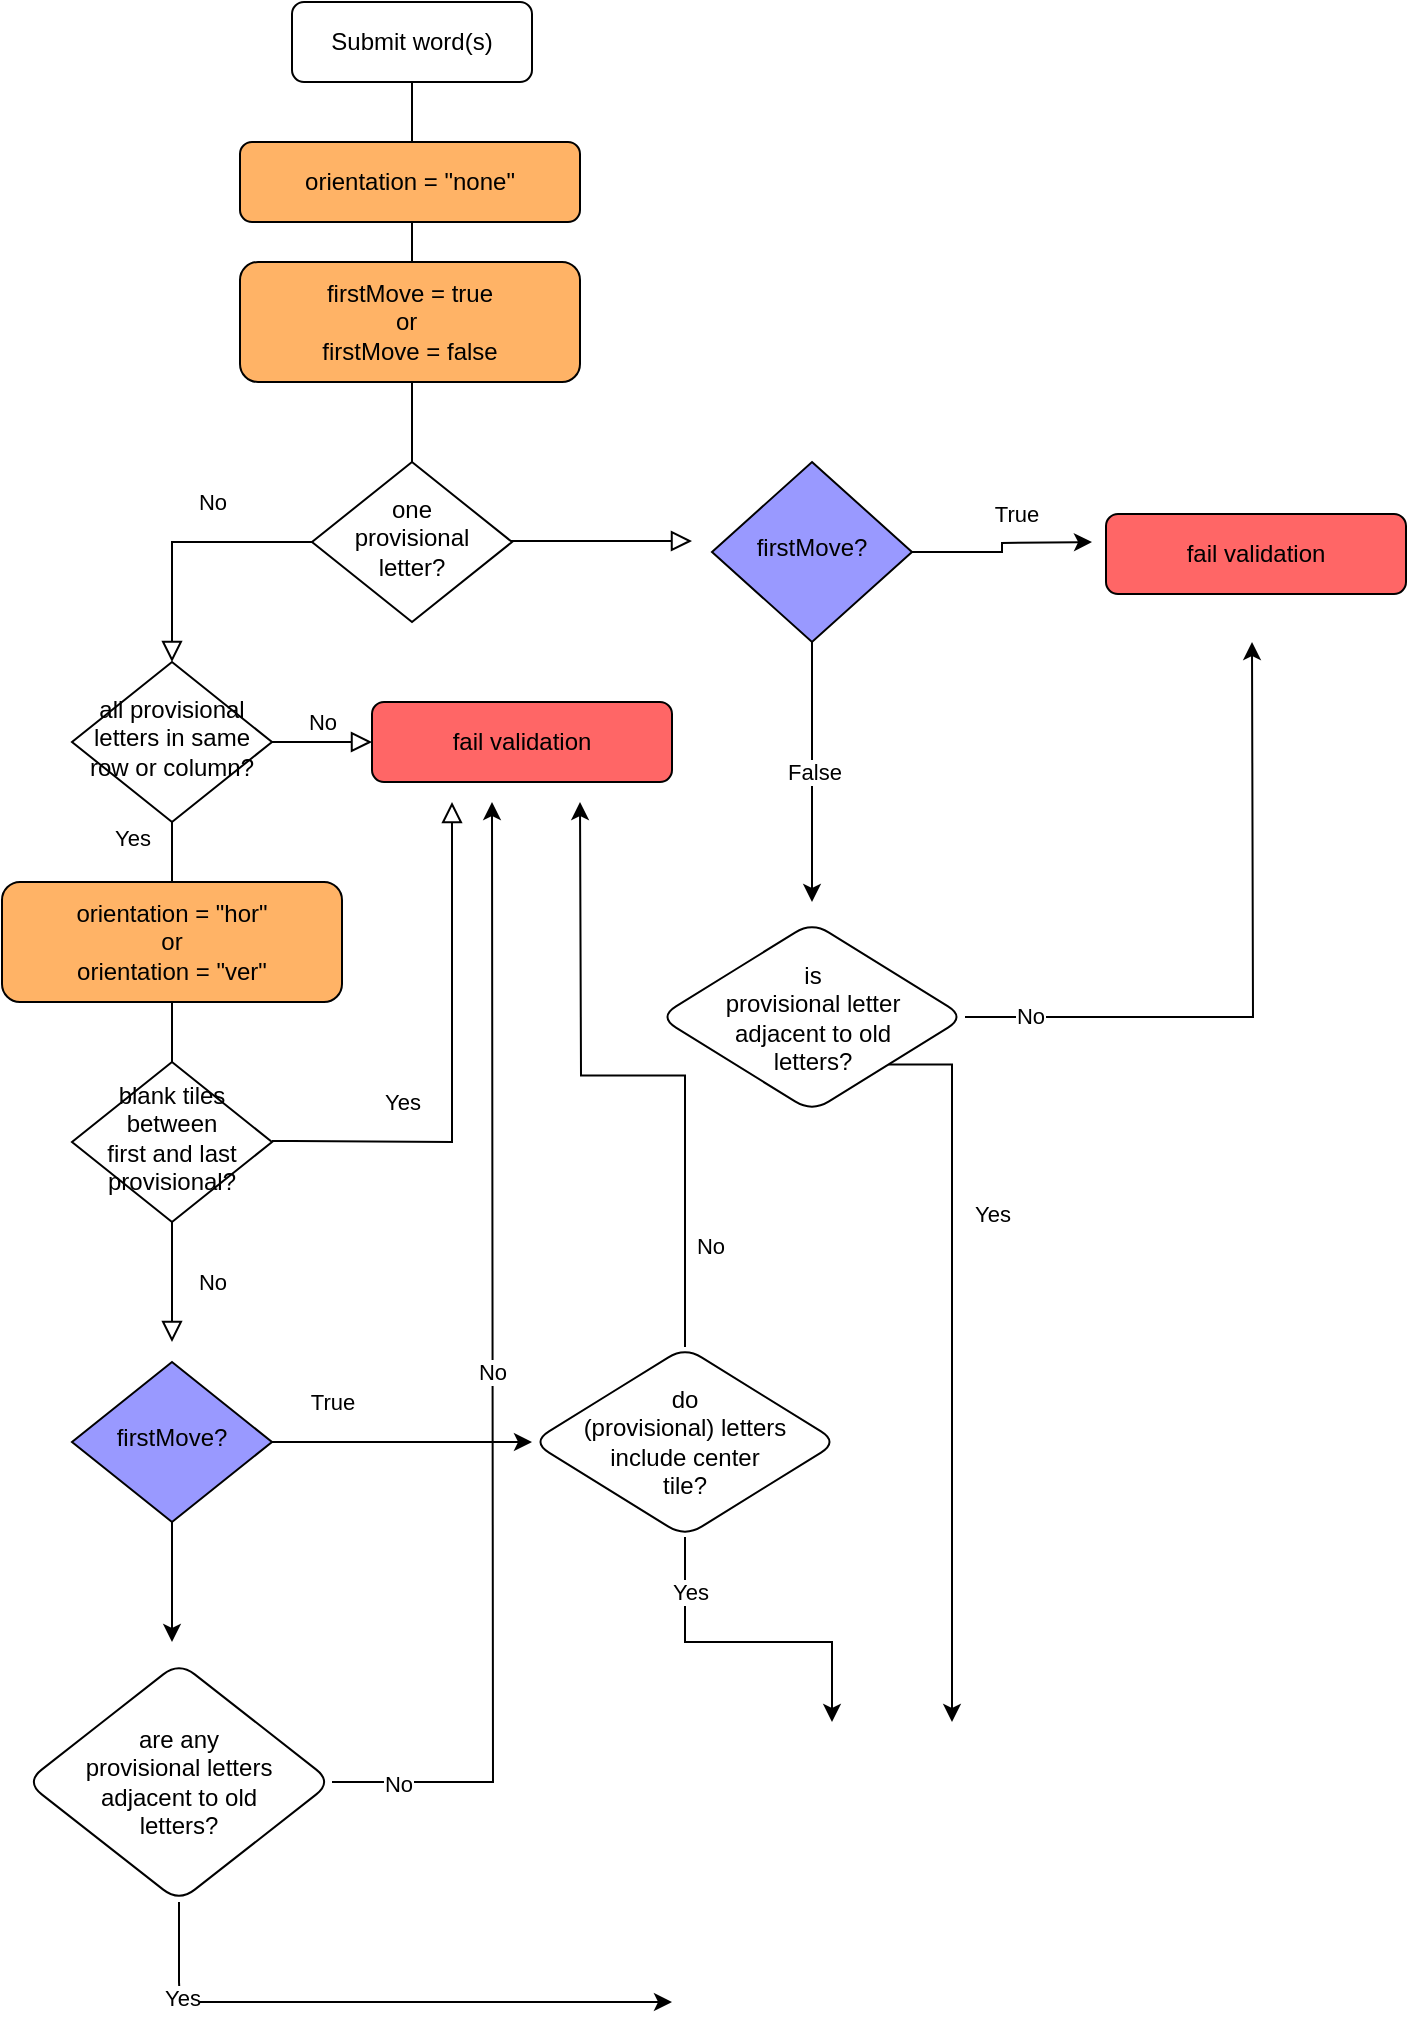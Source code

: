 <mxfile version="14.6.11" type="github">
  <diagram id="C5RBs43oDa-KdzZeNtuy" name="Page-1">
    <mxGraphModel dx="1085" dy="1868" grid="1" gridSize="10" guides="1" tooltips="1" connect="1" arrows="1" fold="1" page="1" pageScale="1" pageWidth="827" pageHeight="1169" math="0" shadow="0">
      <root>
        <mxCell id="WIyWlLk6GJQsqaUBKTNV-0" />
        <mxCell id="WIyWlLk6GJQsqaUBKTNV-1" parent="WIyWlLk6GJQsqaUBKTNV-0" />
        <mxCell id="WIyWlLk6GJQsqaUBKTNV-2" value="" style="rounded=0;html=1;jettySize=auto;orthogonalLoop=1;fontSize=11;endArrow=block;endFill=0;endSize=8;strokeWidth=1;shadow=0;labelBackgroundColor=none;edgeStyle=orthogonalEdgeStyle;startArrow=none;" parent="WIyWlLk6GJQsqaUBKTNV-1" source="cBJYaKPMgjWSNJEbzJ4k-7" target="WIyWlLk6GJQsqaUBKTNV-6" edge="1">
          <mxGeometry relative="1" as="geometry">
            <Array as="points" />
          </mxGeometry>
        </mxCell>
        <mxCell id="cBJYaKPMgjWSNJEbzJ4k-10" value="No" style="edgeLabel;html=1;align=center;verticalAlign=middle;resizable=0;points=[];" vertex="1" connectable="0" parent="WIyWlLk6GJQsqaUBKTNV-2">
          <mxGeometry x="0.287" relative="1" as="geometry">
            <mxPoint x="20" y="-34" as="offset" />
          </mxGeometry>
        </mxCell>
        <mxCell id="WIyWlLk6GJQsqaUBKTNV-3" value="Submit word(s)" style="rounded=1;whiteSpace=wrap;html=1;fontSize=12;glass=0;strokeWidth=1;shadow=0;" parent="WIyWlLk6GJQsqaUBKTNV-1" vertex="1">
          <mxGeometry x="270" y="-310" width="120" height="40" as="geometry" />
        </mxCell>
        <mxCell id="WIyWlLk6GJQsqaUBKTNV-4" value="No" style="rounded=0;html=1;jettySize=auto;orthogonalLoop=1;fontSize=11;endArrow=block;endFill=0;endSize=8;strokeWidth=1;shadow=0;labelBackgroundColor=none;edgeStyle=orthogonalEdgeStyle;startArrow=none;" parent="WIyWlLk6GJQsqaUBKTNV-1" source="cBJYaKPMgjWSNJEbzJ4k-3" edge="1">
          <mxGeometry y="20" relative="1" as="geometry">
            <mxPoint as="offset" />
            <mxPoint x="210" y="360" as="targetPoint" />
          </mxGeometry>
        </mxCell>
        <mxCell id="WIyWlLk6GJQsqaUBKTNV-5" value="No" style="edgeStyle=orthogonalEdgeStyle;rounded=0;html=1;jettySize=auto;orthogonalLoop=1;fontSize=11;endArrow=block;endFill=0;endSize=8;strokeWidth=1;shadow=0;labelBackgroundColor=none;" parent="WIyWlLk6GJQsqaUBKTNV-1" source="WIyWlLk6GJQsqaUBKTNV-6" target="WIyWlLk6GJQsqaUBKTNV-7" edge="1">
          <mxGeometry y="10" relative="1" as="geometry">
            <mxPoint as="offset" />
          </mxGeometry>
        </mxCell>
        <mxCell id="WIyWlLk6GJQsqaUBKTNV-6" value="all&amp;nbsp;provisional&lt;br&gt;letters in same row or column?" style="rhombus;whiteSpace=wrap;html=1;shadow=0;fontFamily=Helvetica;fontSize=12;align=center;strokeWidth=1;spacing=6;spacingTop=-4;" parent="WIyWlLk6GJQsqaUBKTNV-1" vertex="1">
          <mxGeometry x="160" y="20" width="100" height="80" as="geometry" />
        </mxCell>
        <mxCell id="WIyWlLk6GJQsqaUBKTNV-7" value="fail validation" style="rounded=1;whiteSpace=wrap;html=1;fontSize=12;glass=0;strokeWidth=1;shadow=0;fillColor=#FF6666;" parent="WIyWlLk6GJQsqaUBKTNV-1" vertex="1">
          <mxGeometry x="310" y="40" width="150" height="40" as="geometry" />
        </mxCell>
        <mxCell id="cBJYaKPMgjWSNJEbzJ4k-42" style="edgeStyle=orthogonalEdgeStyle;rounded=0;orthogonalLoop=1;jettySize=auto;html=1;" edge="1" parent="WIyWlLk6GJQsqaUBKTNV-1" source="cBJYaKPMgjWSNJEbzJ4k-1">
          <mxGeometry relative="1" as="geometry">
            <mxPoint x="670" y="-40" as="targetPoint" />
          </mxGeometry>
        </mxCell>
        <mxCell id="cBJYaKPMgjWSNJEbzJ4k-48" value="False" style="edgeStyle=orthogonalEdgeStyle;rounded=0;orthogonalLoop=1;jettySize=auto;html=1;" edge="1" parent="WIyWlLk6GJQsqaUBKTNV-1" source="cBJYaKPMgjWSNJEbzJ4k-1">
          <mxGeometry relative="1" as="geometry">
            <mxPoint x="530" y="140" as="targetPoint" />
          </mxGeometry>
        </mxCell>
        <mxCell id="cBJYaKPMgjWSNJEbzJ4k-1" value="firstMove?" style="rhombus;whiteSpace=wrap;html=1;shadow=0;fontFamily=Helvetica;fontSize=12;align=center;strokeWidth=1;spacing=6;spacingTop=-4;fillColor=#9999FF;" vertex="1" parent="WIyWlLk6GJQsqaUBKTNV-1">
          <mxGeometry x="480" y="-80" width="100" height="90" as="geometry" />
        </mxCell>
        <mxCell id="cBJYaKPMgjWSNJEbzJ4k-9" value="&amp;nbsp; &amp;nbsp; &amp;nbsp;" style="edgeStyle=orthogonalEdgeStyle;rounded=0;html=1;jettySize=auto;orthogonalLoop=1;fontSize=11;endArrow=block;endFill=0;endSize=8;strokeWidth=1;shadow=0;labelBackgroundColor=none;" edge="1" parent="WIyWlLk6GJQsqaUBKTNV-1">
          <mxGeometry y="10" relative="1" as="geometry">
            <mxPoint as="offset" />
            <mxPoint x="370" y="-40.5" as="sourcePoint" />
            <mxPoint x="470" y="-40.5" as="targetPoint" />
            <Array as="points">
              <mxPoint x="380" y="-40" />
              <mxPoint x="380" y="-40" />
            </Array>
          </mxGeometry>
        </mxCell>
        <mxCell id="cBJYaKPMgjWSNJEbzJ4k-13" value="True" style="edgeLabel;html=1;align=center;verticalAlign=middle;resizable=0;points=[];" vertex="1" connectable="0" parent="WIyWlLk6GJQsqaUBKTNV-1">
          <mxGeometry x="632" y="-54" as="geometry" />
        </mxCell>
        <mxCell id="cBJYaKPMgjWSNJEbzJ4k-15" value="Yes" style="edgeStyle=orthogonalEdgeStyle;rounded=0;html=1;jettySize=auto;orthogonalLoop=1;fontSize=11;endArrow=block;endFill=0;endSize=8;strokeWidth=1;shadow=0;labelBackgroundColor=none;" edge="1" parent="WIyWlLk6GJQsqaUBKTNV-1">
          <mxGeometry x="-0.502" y="20" relative="1" as="geometry">
            <mxPoint as="offset" />
            <mxPoint x="260" y="259.5" as="sourcePoint" />
            <mxPoint x="350" y="90" as="targetPoint" />
            <Array as="points">
              <mxPoint x="270" y="260" />
              <mxPoint x="270" y="260" />
            </Array>
          </mxGeometry>
        </mxCell>
        <mxCell id="cBJYaKPMgjWSNJEbzJ4k-3" value="blank tiles between &lt;br&gt;first and last provisional?" style="rhombus;whiteSpace=wrap;html=1;shadow=0;fontFamily=Helvetica;fontSize=12;align=center;strokeWidth=1;spacing=6;spacingTop=-4;" vertex="1" parent="WIyWlLk6GJQsqaUBKTNV-1">
          <mxGeometry x="160" y="220" width="100" height="80" as="geometry" />
        </mxCell>
        <mxCell id="cBJYaKPMgjWSNJEbzJ4k-16" value="" style="rounded=0;html=1;jettySize=auto;orthogonalLoop=1;fontSize=11;endArrow=none;endFill=0;endSize=8;strokeWidth=1;shadow=0;labelBackgroundColor=none;edgeStyle=orthogonalEdgeStyle;" edge="1" parent="WIyWlLk6GJQsqaUBKTNV-1" source="WIyWlLk6GJQsqaUBKTNV-6" target="cBJYaKPMgjWSNJEbzJ4k-3">
          <mxGeometry y="20" relative="1" as="geometry">
            <mxPoint as="offset" />
            <mxPoint x="210" y="100" as="sourcePoint" />
            <mxPoint x="220" y="290" as="targetPoint" />
          </mxGeometry>
        </mxCell>
        <mxCell id="cBJYaKPMgjWSNJEbzJ4k-44" value="Yes" style="edgeLabel;html=1;align=center;verticalAlign=middle;resizable=0;points=[];" vertex="1" connectable="0" parent="cBJYaKPMgjWSNJEbzJ4k-16">
          <mxGeometry x="-0.8" relative="1" as="geometry">
            <mxPoint x="-20" y="-4" as="offset" />
          </mxGeometry>
        </mxCell>
        <mxCell id="cBJYaKPMgjWSNJEbzJ4k-19" value="True" style="edgeLabel;html=1;align=center;verticalAlign=middle;resizable=0;points=[];" vertex="1" connectable="0" parent="WIyWlLk6GJQsqaUBKTNV-1">
          <mxGeometry x="290" y="390" as="geometry" />
        </mxCell>
        <mxCell id="cBJYaKPMgjWSNJEbzJ4k-22" value="orientation = &quot;hor&quot;&lt;br&gt;or&lt;br&gt;orientation = &quot;ver&quot;" style="rounded=1;whiteSpace=wrap;html=1;fontSize=12;glass=0;strokeWidth=1;shadow=0;fillColor=#FFB366;" vertex="1" parent="WIyWlLk6GJQsqaUBKTNV-1">
          <mxGeometry x="125" y="130" width="170" height="60" as="geometry" />
        </mxCell>
        <mxCell id="cBJYaKPMgjWSNJEbzJ4k-26" value="" style="edgeStyle=orthogonalEdgeStyle;rounded=0;orthogonalLoop=1;jettySize=auto;html=1;exitX=0.5;exitY=0;exitDx=0;exitDy=0;" edge="1" parent="WIyWlLk6GJQsqaUBKTNV-1" source="cBJYaKPMgjWSNJEbzJ4k-27">
          <mxGeometry relative="1" as="geometry">
            <mxPoint x="457" y="385" as="sourcePoint" />
            <mxPoint x="414" y="90" as="targetPoint" />
          </mxGeometry>
        </mxCell>
        <mxCell id="cBJYaKPMgjWSNJEbzJ4k-31" value="No" style="edgeLabel;html=1;align=center;verticalAlign=middle;resizable=0;points=[];" vertex="1" connectable="0" parent="cBJYaKPMgjWSNJEbzJ4k-26">
          <mxGeometry x="-0.686" y="-2" relative="1" as="geometry">
            <mxPoint x="10" as="offset" />
          </mxGeometry>
        </mxCell>
        <mxCell id="cBJYaKPMgjWSNJEbzJ4k-53" style="edgeStyle=orthogonalEdgeStyle;rounded=0;orthogonalLoop=1;jettySize=auto;html=1;entryX=0;entryY=0.5;entryDx=0;entryDy=0;" edge="1" parent="WIyWlLk6GJQsqaUBKTNV-1" source="cBJYaKPMgjWSNJEbzJ4k-5" target="cBJYaKPMgjWSNJEbzJ4k-27">
          <mxGeometry relative="1" as="geometry">
            <mxPoint x="330" y="410" as="targetPoint" />
          </mxGeometry>
        </mxCell>
        <mxCell id="cBJYaKPMgjWSNJEbzJ4k-54" style="edgeStyle=orthogonalEdgeStyle;rounded=0;orthogonalLoop=1;jettySize=auto;html=1;" edge="1" parent="WIyWlLk6GJQsqaUBKTNV-1" source="cBJYaKPMgjWSNJEbzJ4k-5">
          <mxGeometry relative="1" as="geometry">
            <mxPoint x="210" y="510" as="targetPoint" />
          </mxGeometry>
        </mxCell>
        <mxCell id="cBJYaKPMgjWSNJEbzJ4k-5" value="firstMove?" style="rhombus;whiteSpace=wrap;html=1;shadow=0;fontFamily=Helvetica;fontSize=12;align=center;strokeWidth=1;spacing=6;spacingTop=-4;fillColor=#9999FF;" vertex="1" parent="WIyWlLk6GJQsqaUBKTNV-1">
          <mxGeometry x="160" y="370" width="100" height="80" as="geometry" />
        </mxCell>
        <mxCell id="cBJYaKPMgjWSNJEbzJ4k-36" style="edgeStyle=orthogonalEdgeStyle;rounded=0;orthogonalLoop=1;jettySize=auto;html=1;" edge="1" parent="WIyWlLk6GJQsqaUBKTNV-1" source="cBJYaKPMgjWSNJEbzJ4k-27">
          <mxGeometry relative="1" as="geometry">
            <mxPoint x="540" y="550" as="targetPoint" />
            <Array as="points">
              <mxPoint x="467" y="510" />
              <mxPoint x="540" y="510" />
            </Array>
          </mxGeometry>
        </mxCell>
        <mxCell id="cBJYaKPMgjWSNJEbzJ4k-61" value="Yes" style="edgeLabel;html=1;align=center;verticalAlign=middle;resizable=0;points=[];" vertex="1" connectable="0" parent="cBJYaKPMgjWSNJEbzJ4k-36">
          <mxGeometry x="-0.675" y="2" relative="1" as="geometry">
            <mxPoint as="offset" />
          </mxGeometry>
        </mxCell>
        <mxCell id="cBJYaKPMgjWSNJEbzJ4k-27" value="&lt;span&gt;do &lt;br&gt;(provisional) letters &lt;br&gt;include center &lt;br&gt;tile?&lt;/span&gt;" style="rhombus;whiteSpace=wrap;html=1;rounded=1;shadow=0;strokeWidth=1;glass=0;" vertex="1" parent="WIyWlLk6GJQsqaUBKTNV-1">
          <mxGeometry x="390" y="362.5" width="153" height="95" as="geometry" />
        </mxCell>
        <mxCell id="cBJYaKPMgjWSNJEbzJ4k-34" value="" style="rounded=0;html=1;jettySize=auto;orthogonalLoop=1;fontSize=11;endArrow=none;endFill=0;endSize=8;strokeWidth=1;shadow=0;labelBackgroundColor=none;edgeStyle=orthogonalEdgeStyle;" edge="1" parent="WIyWlLk6GJQsqaUBKTNV-1" source="WIyWlLk6GJQsqaUBKTNV-3" target="cBJYaKPMgjWSNJEbzJ4k-7">
          <mxGeometry relative="1" as="geometry">
            <mxPoint x="330" y="-260" as="sourcePoint" />
            <mxPoint x="210" y="20" as="targetPoint" />
            <Array as="points">
              <mxPoint x="330" y="-40" />
              <mxPoint x="210" y="-40" />
            </Array>
          </mxGeometry>
        </mxCell>
        <mxCell id="cBJYaKPMgjWSNJEbzJ4k-7" value="one &lt;br&gt;provisional letter?" style="rhombus;whiteSpace=wrap;html=1;shadow=0;fontFamily=Helvetica;fontSize=12;align=center;strokeWidth=1;spacing=6;spacingTop=-4;" vertex="1" parent="WIyWlLk6GJQsqaUBKTNV-1">
          <mxGeometry x="280" y="-80" width="100" height="80" as="geometry" />
        </mxCell>
        <mxCell id="cBJYaKPMgjWSNJEbzJ4k-55" style="edgeStyle=orthogonalEdgeStyle;rounded=0;orthogonalLoop=1;jettySize=auto;html=1;" edge="1" parent="WIyWlLk6GJQsqaUBKTNV-1" source="cBJYaKPMgjWSNJEbzJ4k-37">
          <mxGeometry relative="1" as="geometry">
            <mxPoint x="460" y="690" as="targetPoint" />
            <Array as="points">
              <mxPoint x="214" y="680" />
              <mxPoint x="214" y="680" />
            </Array>
          </mxGeometry>
        </mxCell>
        <mxCell id="cBJYaKPMgjWSNJEbzJ4k-56" value="Yes" style="edgeLabel;html=1;align=center;verticalAlign=middle;resizable=0;points=[];" vertex="1" connectable="0" parent="cBJYaKPMgjWSNJEbzJ4k-55">
          <mxGeometry x="-0.653" y="2" relative="1" as="geometry">
            <mxPoint as="offset" />
          </mxGeometry>
        </mxCell>
        <mxCell id="cBJYaKPMgjWSNJEbzJ4k-57" value="No" style="edgeStyle=orthogonalEdgeStyle;rounded=0;orthogonalLoop=1;jettySize=auto;html=1;" edge="1" parent="WIyWlLk6GJQsqaUBKTNV-1" source="cBJYaKPMgjWSNJEbzJ4k-37">
          <mxGeometry relative="1" as="geometry">
            <mxPoint x="370" y="90" as="targetPoint" />
          </mxGeometry>
        </mxCell>
        <mxCell id="cBJYaKPMgjWSNJEbzJ4k-60" value="No" style="edgeLabel;html=1;align=center;verticalAlign=middle;resizable=0;points=[];" vertex="1" connectable="0" parent="cBJYaKPMgjWSNJEbzJ4k-57">
          <mxGeometry x="-0.889" y="-1" relative="1" as="geometry">
            <mxPoint x="1" as="offset" />
          </mxGeometry>
        </mxCell>
        <mxCell id="cBJYaKPMgjWSNJEbzJ4k-37" value="&lt;span&gt;are any&lt;br&gt;provisional letters &lt;br&gt;adjacent to old&lt;br&gt;letters?&lt;/span&gt;" style="rhombus;whiteSpace=wrap;html=1;rounded=1;shadow=0;strokeWidth=1;glass=0;" vertex="1" parent="WIyWlLk6GJQsqaUBKTNV-1">
          <mxGeometry x="137" y="520" width="153" height="120" as="geometry" />
        </mxCell>
        <mxCell id="cBJYaKPMgjWSNJEbzJ4k-39" value="fail validation" style="rounded=1;whiteSpace=wrap;html=1;fontSize=12;glass=0;strokeWidth=1;shadow=0;fillColor=#FF6666;" vertex="1" parent="WIyWlLk6GJQsqaUBKTNV-1">
          <mxGeometry x="677" y="-54" width="150" height="40" as="geometry" />
        </mxCell>
        <mxCell id="cBJYaKPMgjWSNJEbzJ4k-43" value="orientation = &quot;none&quot;" style="rounded=1;whiteSpace=wrap;html=1;fontSize=12;glass=0;strokeWidth=1;shadow=0;fillColor=#FFB366;" vertex="1" parent="WIyWlLk6GJQsqaUBKTNV-1">
          <mxGeometry x="244" y="-240" width="170" height="40" as="geometry" />
        </mxCell>
        <mxCell id="cBJYaKPMgjWSNJEbzJ4k-45" value="firstMove = true&lt;br&gt;or&amp;nbsp;&lt;br&gt;firstMove = false" style="rounded=1;whiteSpace=wrap;html=1;fontSize=12;glass=0;strokeWidth=1;shadow=0;fillColor=#FFB366;" vertex="1" parent="WIyWlLk6GJQsqaUBKTNV-1">
          <mxGeometry x="244" y="-180" width="170" height="60" as="geometry" />
        </mxCell>
        <mxCell id="cBJYaKPMgjWSNJEbzJ4k-49" style="edgeStyle=orthogonalEdgeStyle;rounded=0;orthogonalLoop=1;jettySize=auto;html=1;" edge="1" parent="WIyWlLk6GJQsqaUBKTNV-1" source="cBJYaKPMgjWSNJEbzJ4k-47">
          <mxGeometry relative="1" as="geometry">
            <mxPoint x="750" y="10" as="targetPoint" />
          </mxGeometry>
        </mxCell>
        <mxCell id="cBJYaKPMgjWSNJEbzJ4k-50" value="No" style="edgeLabel;html=1;align=center;verticalAlign=middle;resizable=0;points=[];" vertex="1" connectable="0" parent="cBJYaKPMgjWSNJEbzJ4k-49">
          <mxGeometry x="-0.81" y="1" relative="1" as="geometry">
            <mxPoint x="1" as="offset" />
          </mxGeometry>
        </mxCell>
        <mxCell id="cBJYaKPMgjWSNJEbzJ4k-51" value="Yes" style="edgeStyle=orthogonalEdgeStyle;rounded=0;orthogonalLoop=1;jettySize=auto;html=1;exitX=1;exitY=1;exitDx=0;exitDy=0;" edge="1" parent="WIyWlLk6GJQsqaUBKTNV-1" source="cBJYaKPMgjWSNJEbzJ4k-47">
          <mxGeometry x="-0.412" y="20" relative="1" as="geometry">
            <mxPoint x="600" y="550" as="targetPoint" />
            <mxPoint x="530" y="270" as="sourcePoint" />
            <Array as="points">
              <mxPoint x="600" y="221" />
              <mxPoint x="600" y="510" />
            </Array>
            <mxPoint as="offset" />
          </mxGeometry>
        </mxCell>
        <mxCell id="cBJYaKPMgjWSNJEbzJ4k-47" value="&lt;span&gt;is&lt;br&gt;provisional letter&lt;br&gt;adjacent to old&lt;br&gt;letters?&lt;/span&gt;" style="rhombus;whiteSpace=wrap;html=1;rounded=1;shadow=0;strokeWidth=1;glass=0;" vertex="1" parent="WIyWlLk6GJQsqaUBKTNV-1">
          <mxGeometry x="453.5" y="150" width="153" height="95" as="geometry" />
        </mxCell>
      </root>
    </mxGraphModel>
  </diagram>
</mxfile>
